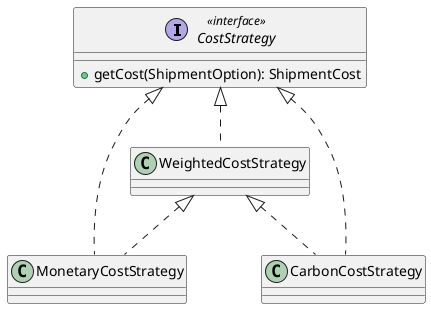 @startuml

interface CostStrategy<<interface>> {
  +getCost(ShipmentOption): ShipmentCost
}

class MonetaryCostStrategy {
}

class CarbonCostStrategy {
}

class WeightedCostStrategy {
}

CostStrategy <|.. MonetaryCostStrategy
CostStrategy <|.. CarbonCostStrategy
CostStrategy <|.. WeightedCostStrategy
WeightedCostStrategy <|.. MonetaryCostStrategy
WeightedCostStrategy <|.. CarbonCostStrategy
@enduml